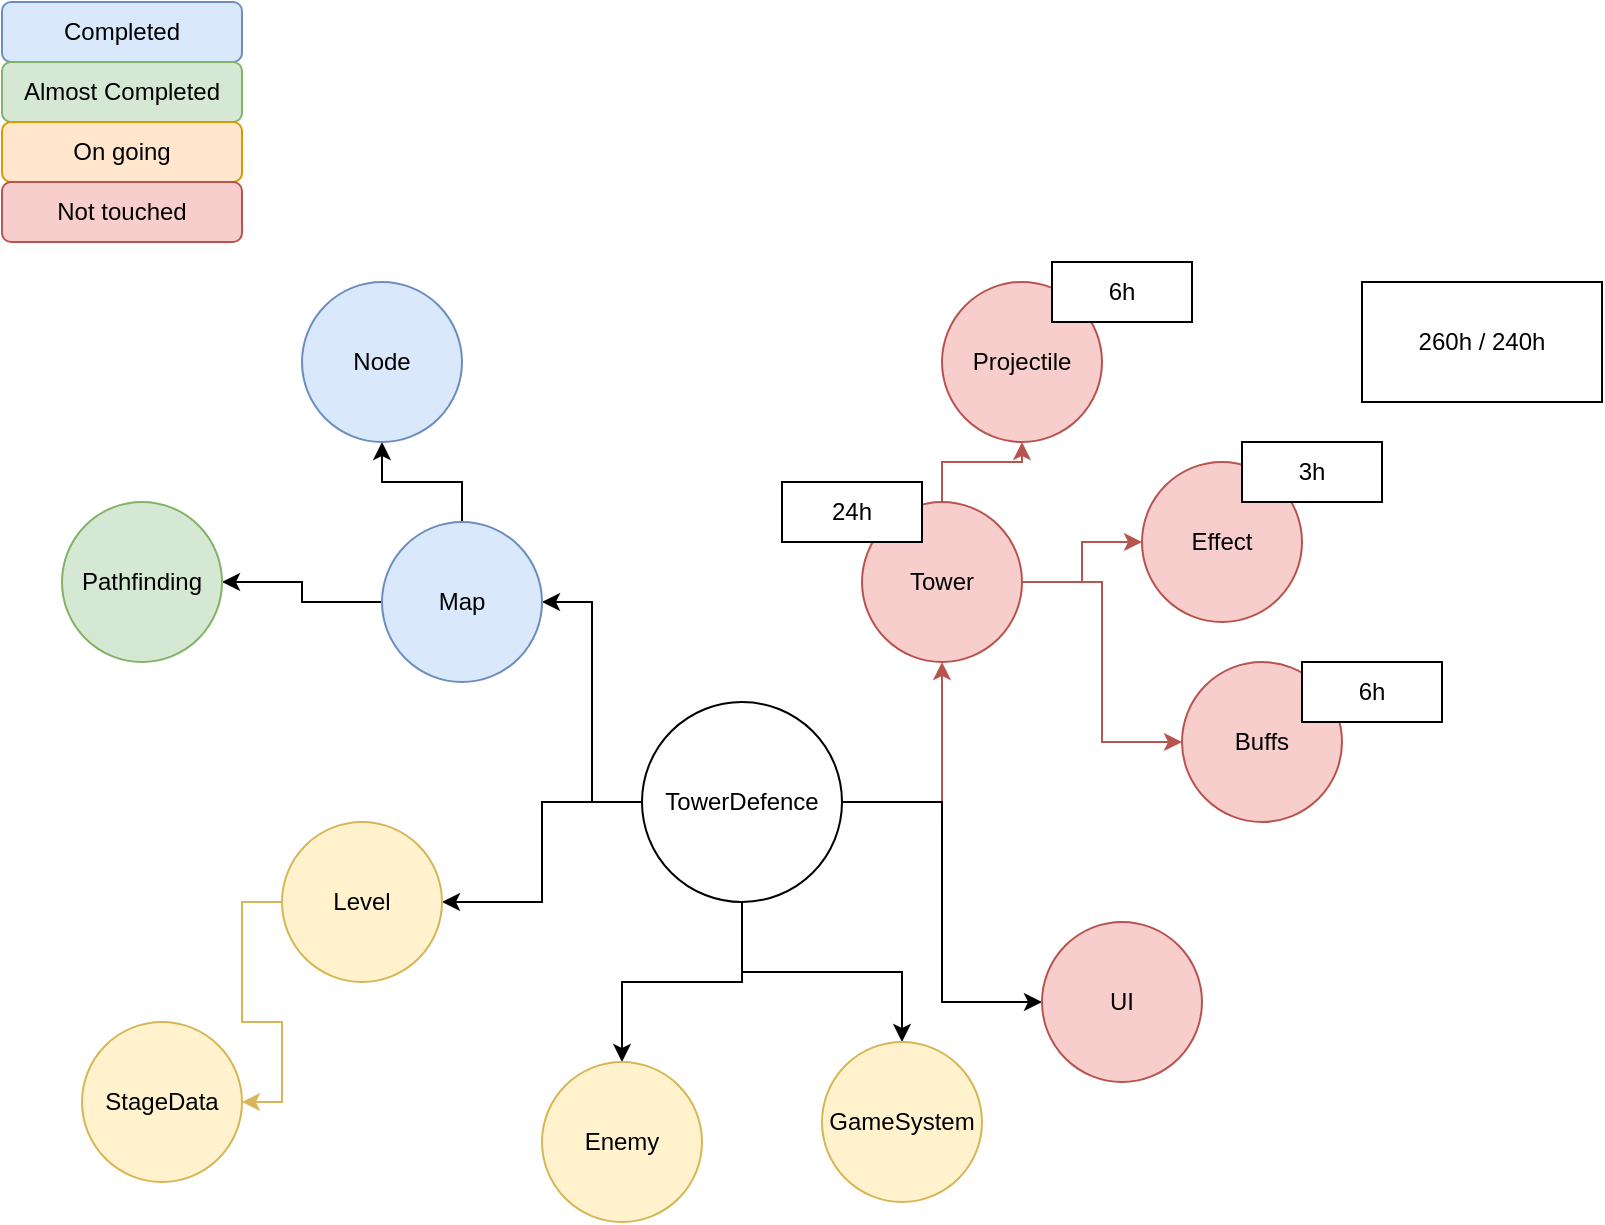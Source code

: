 <mxfile version="21.7.5" type="device">
  <diagram id="C5RBs43oDa-KdzZeNtuy" name="Page-1">
    <mxGraphModel dx="1050" dy="1807" grid="1" gridSize="10" guides="1" tooltips="1" connect="1" arrows="1" fold="1" page="1" pageScale="1" pageWidth="827" pageHeight="1169" math="0" shadow="0">
      <root>
        <mxCell id="WIyWlLk6GJQsqaUBKTNV-0" />
        <mxCell id="WIyWlLk6GJQsqaUBKTNV-1" parent="WIyWlLk6GJQsqaUBKTNV-0" />
        <mxCell id="MhA6bE3qOrWGartRUpdM-17" style="edgeStyle=orthogonalEdgeStyle;rounded=0;orthogonalLoop=1;jettySize=auto;html=1;entryX=1;entryY=0.5;entryDx=0;entryDy=0;" edge="1" parent="WIyWlLk6GJQsqaUBKTNV-1" source="MhA6bE3qOrWGartRUpdM-1" target="MhA6bE3qOrWGartRUpdM-3">
          <mxGeometry relative="1" as="geometry" />
        </mxCell>
        <mxCell id="MhA6bE3qOrWGartRUpdM-18" style="edgeStyle=orthogonalEdgeStyle;rounded=0;orthogonalLoop=1;jettySize=auto;html=1;fillColor=#f8cecc;strokeColor=#b85450;" edge="1" parent="WIyWlLk6GJQsqaUBKTNV-1" source="MhA6bE3qOrWGartRUpdM-1" target="MhA6bE3qOrWGartRUpdM-6">
          <mxGeometry relative="1" as="geometry" />
        </mxCell>
        <mxCell id="MhA6bE3qOrWGartRUpdM-22" style="edgeStyle=orthogonalEdgeStyle;rounded=0;orthogonalLoop=1;jettySize=auto;html=1;entryX=0;entryY=0.5;entryDx=0;entryDy=0;" edge="1" parent="WIyWlLk6GJQsqaUBKTNV-1" source="MhA6bE3qOrWGartRUpdM-1" target="MhA6bE3qOrWGartRUpdM-16">
          <mxGeometry relative="1" as="geometry" />
        </mxCell>
        <mxCell id="MhA6bE3qOrWGartRUpdM-23" style="edgeStyle=orthogonalEdgeStyle;rounded=0;orthogonalLoop=1;jettySize=auto;html=1;" edge="1" parent="WIyWlLk6GJQsqaUBKTNV-1" source="MhA6bE3qOrWGartRUpdM-1" target="MhA6bE3qOrWGartRUpdM-13">
          <mxGeometry relative="1" as="geometry" />
        </mxCell>
        <mxCell id="MhA6bE3qOrWGartRUpdM-24" style="edgeStyle=orthogonalEdgeStyle;rounded=0;orthogonalLoop=1;jettySize=auto;html=1;" edge="1" parent="WIyWlLk6GJQsqaUBKTNV-1" source="MhA6bE3qOrWGartRUpdM-1" target="MhA6bE3qOrWGartRUpdM-10">
          <mxGeometry relative="1" as="geometry" />
        </mxCell>
        <mxCell id="MhA6bE3qOrWGartRUpdM-25" style="edgeStyle=orthogonalEdgeStyle;rounded=0;orthogonalLoop=1;jettySize=auto;html=1;" edge="1" parent="WIyWlLk6GJQsqaUBKTNV-1" source="MhA6bE3qOrWGartRUpdM-1" target="MhA6bE3qOrWGartRUpdM-14">
          <mxGeometry relative="1" as="geometry" />
        </mxCell>
        <mxCell id="MhA6bE3qOrWGartRUpdM-1" value="TowerDefence" style="ellipse;whiteSpace=wrap;html=1;aspect=fixed;" vertex="1" parent="WIyWlLk6GJQsqaUBKTNV-1">
          <mxGeometry x="340" y="210" width="100" height="100" as="geometry" />
        </mxCell>
        <mxCell id="MhA6bE3qOrWGartRUpdM-28" style="edgeStyle=orthogonalEdgeStyle;rounded=0;orthogonalLoop=1;jettySize=auto;html=1;" edge="1" parent="WIyWlLk6GJQsqaUBKTNV-1" source="MhA6bE3qOrWGartRUpdM-3" target="MhA6bE3qOrWGartRUpdM-12">
          <mxGeometry relative="1" as="geometry" />
        </mxCell>
        <mxCell id="MhA6bE3qOrWGartRUpdM-29" style="edgeStyle=orthogonalEdgeStyle;rounded=0;orthogonalLoop=1;jettySize=auto;html=1;" edge="1" parent="WIyWlLk6GJQsqaUBKTNV-1" source="MhA6bE3qOrWGartRUpdM-3" target="MhA6bE3qOrWGartRUpdM-4">
          <mxGeometry relative="1" as="geometry" />
        </mxCell>
        <mxCell id="MhA6bE3qOrWGartRUpdM-3" value="Map" style="ellipse;whiteSpace=wrap;html=1;aspect=fixed;fillColor=#dae8fc;strokeColor=#6c8ebf;" vertex="1" parent="WIyWlLk6GJQsqaUBKTNV-1">
          <mxGeometry x="210" y="120" width="80" height="80" as="geometry" />
        </mxCell>
        <mxCell id="MhA6bE3qOrWGartRUpdM-4" value="Node" style="ellipse;whiteSpace=wrap;html=1;aspect=fixed;fillColor=#dae8fc;strokeColor=#6c8ebf;" vertex="1" parent="WIyWlLk6GJQsqaUBKTNV-1">
          <mxGeometry x="170" width="80" height="80" as="geometry" />
        </mxCell>
        <mxCell id="MhA6bE3qOrWGartRUpdM-19" style="edgeStyle=orthogonalEdgeStyle;rounded=0;orthogonalLoop=1;jettySize=auto;html=1;fillColor=#f8cecc;strokeColor=#b85450;" edge="1" parent="WIyWlLk6GJQsqaUBKTNV-1" source="MhA6bE3qOrWGartRUpdM-6" target="MhA6bE3qOrWGartRUpdM-7">
          <mxGeometry relative="1" as="geometry" />
        </mxCell>
        <mxCell id="MhA6bE3qOrWGartRUpdM-20" style="edgeStyle=orthogonalEdgeStyle;rounded=0;orthogonalLoop=1;jettySize=auto;html=1;fillColor=#f8cecc;strokeColor=#b85450;" edge="1" parent="WIyWlLk6GJQsqaUBKTNV-1" source="MhA6bE3qOrWGartRUpdM-6" target="MhA6bE3qOrWGartRUpdM-8">
          <mxGeometry relative="1" as="geometry" />
        </mxCell>
        <mxCell id="MhA6bE3qOrWGartRUpdM-21" style="edgeStyle=orthogonalEdgeStyle;rounded=0;orthogonalLoop=1;jettySize=auto;html=1;fillColor=#f8cecc;strokeColor=#b85450;" edge="1" parent="WIyWlLk6GJQsqaUBKTNV-1" source="MhA6bE3qOrWGartRUpdM-6" target="MhA6bE3qOrWGartRUpdM-9">
          <mxGeometry relative="1" as="geometry" />
        </mxCell>
        <mxCell id="MhA6bE3qOrWGartRUpdM-6" value="Tower" style="ellipse;whiteSpace=wrap;html=1;aspect=fixed;fillColor=#f8cecc;strokeColor=#b85450;" vertex="1" parent="WIyWlLk6GJQsqaUBKTNV-1">
          <mxGeometry x="450" y="110" width="80" height="80" as="geometry" />
        </mxCell>
        <mxCell id="MhA6bE3qOrWGartRUpdM-7" value="Projectile" style="ellipse;whiteSpace=wrap;html=1;aspect=fixed;fillColor=#f8cecc;strokeColor=#b85450;" vertex="1" parent="WIyWlLk6GJQsqaUBKTNV-1">
          <mxGeometry x="490" width="80" height="80" as="geometry" />
        </mxCell>
        <mxCell id="MhA6bE3qOrWGartRUpdM-8" value="Effect" style="ellipse;whiteSpace=wrap;html=1;aspect=fixed;fillColor=#f8cecc;strokeColor=#b85450;" vertex="1" parent="WIyWlLk6GJQsqaUBKTNV-1">
          <mxGeometry x="590" y="90" width="80" height="80" as="geometry" />
        </mxCell>
        <mxCell id="MhA6bE3qOrWGartRUpdM-9" value="Buffs" style="ellipse;whiteSpace=wrap;html=1;aspect=fixed;fillColor=#f8cecc;strokeColor=#b85450;" vertex="1" parent="WIyWlLk6GJQsqaUBKTNV-1">
          <mxGeometry x="610" y="190" width="80" height="80" as="geometry" />
        </mxCell>
        <mxCell id="MhA6bE3qOrWGartRUpdM-10" value="Enemy" style="ellipse;whiteSpace=wrap;html=1;aspect=fixed;fillColor=#fff2cc;strokeColor=#d6b656;" vertex="1" parent="WIyWlLk6GJQsqaUBKTNV-1">
          <mxGeometry x="290" y="390" width="80" height="80" as="geometry" />
        </mxCell>
        <mxCell id="MhA6bE3qOrWGartRUpdM-12" value="Pathfinding" style="ellipse;whiteSpace=wrap;html=1;aspect=fixed;fillColor=#d5e8d4;strokeColor=#82b366;" vertex="1" parent="WIyWlLk6GJQsqaUBKTNV-1">
          <mxGeometry x="50" y="110" width="80" height="80" as="geometry" />
        </mxCell>
        <mxCell id="MhA6bE3qOrWGartRUpdM-13" value="GameSystem" style="ellipse;whiteSpace=wrap;html=1;aspect=fixed;direction=south;fillColor=#fff2cc;strokeColor=#d6b656;" vertex="1" parent="WIyWlLk6GJQsqaUBKTNV-1">
          <mxGeometry x="430" y="380" width="80" height="80" as="geometry" />
        </mxCell>
        <mxCell id="MhA6bE3qOrWGartRUpdM-27" style="edgeStyle=orthogonalEdgeStyle;rounded=0;orthogonalLoop=1;jettySize=auto;html=1;entryX=1;entryY=0.5;entryDx=0;entryDy=0;fillColor=#fff2cc;strokeColor=#d6b656;" edge="1" parent="WIyWlLk6GJQsqaUBKTNV-1" source="MhA6bE3qOrWGartRUpdM-14" target="MhA6bE3qOrWGartRUpdM-15">
          <mxGeometry relative="1" as="geometry" />
        </mxCell>
        <mxCell id="MhA6bE3qOrWGartRUpdM-14" value="Level" style="ellipse;whiteSpace=wrap;html=1;aspect=fixed;fillColor=#fff2cc;strokeColor=#d6b656;" vertex="1" parent="WIyWlLk6GJQsqaUBKTNV-1">
          <mxGeometry x="160" y="270" width="80" height="80" as="geometry" />
        </mxCell>
        <mxCell id="MhA6bE3qOrWGartRUpdM-15" value="StageData" style="ellipse;whiteSpace=wrap;html=1;aspect=fixed;fillColor=#fff2cc;strokeColor=#d6b656;" vertex="1" parent="WIyWlLk6GJQsqaUBKTNV-1">
          <mxGeometry x="60" y="370" width="80" height="80" as="geometry" />
        </mxCell>
        <mxCell id="MhA6bE3qOrWGartRUpdM-16" value="UI" style="ellipse;whiteSpace=wrap;html=1;aspect=fixed;fillColor=#f8cecc;strokeColor=#b85450;" vertex="1" parent="WIyWlLk6GJQsqaUBKTNV-1">
          <mxGeometry x="540" y="320" width="80" height="80" as="geometry" />
        </mxCell>
        <mxCell id="MhA6bE3qOrWGartRUpdM-30" value="Completed" style="rounded=1;whiteSpace=wrap;html=1;fillColor=#dae8fc;strokeColor=#6c8ebf;" vertex="1" parent="WIyWlLk6GJQsqaUBKTNV-1">
          <mxGeometry x="20" y="-140" width="120" height="30" as="geometry" />
        </mxCell>
        <mxCell id="MhA6bE3qOrWGartRUpdM-31" value="Almost Completed" style="rounded=1;whiteSpace=wrap;html=1;fillColor=#d5e8d4;strokeColor=#82b366;" vertex="1" parent="WIyWlLk6GJQsqaUBKTNV-1">
          <mxGeometry x="20" y="-110" width="120" height="30" as="geometry" />
        </mxCell>
        <mxCell id="MhA6bE3qOrWGartRUpdM-32" value="On going" style="rounded=1;whiteSpace=wrap;html=1;fillColor=#ffe6cc;strokeColor=#d79b00;" vertex="1" parent="WIyWlLk6GJQsqaUBKTNV-1">
          <mxGeometry x="20" y="-80" width="120" height="30" as="geometry" />
        </mxCell>
        <mxCell id="MhA6bE3qOrWGartRUpdM-33" value="Not touched" style="rounded=1;whiteSpace=wrap;html=1;fillColor=#f8cecc;strokeColor=#b85450;" vertex="1" parent="WIyWlLk6GJQsqaUBKTNV-1">
          <mxGeometry x="20" y="-50" width="120" height="30" as="geometry" />
        </mxCell>
        <mxCell id="MhA6bE3qOrWGartRUpdM-34" value="6h" style="rounded=0;whiteSpace=wrap;html=1;" vertex="1" parent="WIyWlLk6GJQsqaUBKTNV-1">
          <mxGeometry x="545" y="-10" width="70" height="30" as="geometry" />
        </mxCell>
        <mxCell id="MhA6bE3qOrWGartRUpdM-35" value="3h" style="rounded=0;whiteSpace=wrap;html=1;" vertex="1" parent="WIyWlLk6GJQsqaUBKTNV-1">
          <mxGeometry x="640" y="80" width="70" height="30" as="geometry" />
        </mxCell>
        <mxCell id="MhA6bE3qOrWGartRUpdM-36" value="6h" style="rounded=0;whiteSpace=wrap;html=1;" vertex="1" parent="WIyWlLk6GJQsqaUBKTNV-1">
          <mxGeometry x="670" y="190" width="70" height="30" as="geometry" />
        </mxCell>
        <mxCell id="MhA6bE3qOrWGartRUpdM-37" value="24h" style="rounded=0;whiteSpace=wrap;html=1;" vertex="1" parent="WIyWlLk6GJQsqaUBKTNV-1">
          <mxGeometry x="410" y="100" width="70" height="30" as="geometry" />
        </mxCell>
        <mxCell id="MhA6bE3qOrWGartRUpdM-38" value="&amp;nbsp;260h / 240h&amp;nbsp;" style="rounded=0;whiteSpace=wrap;html=1;" vertex="1" parent="WIyWlLk6GJQsqaUBKTNV-1">
          <mxGeometry x="700" width="120" height="60" as="geometry" />
        </mxCell>
      </root>
    </mxGraphModel>
  </diagram>
</mxfile>
